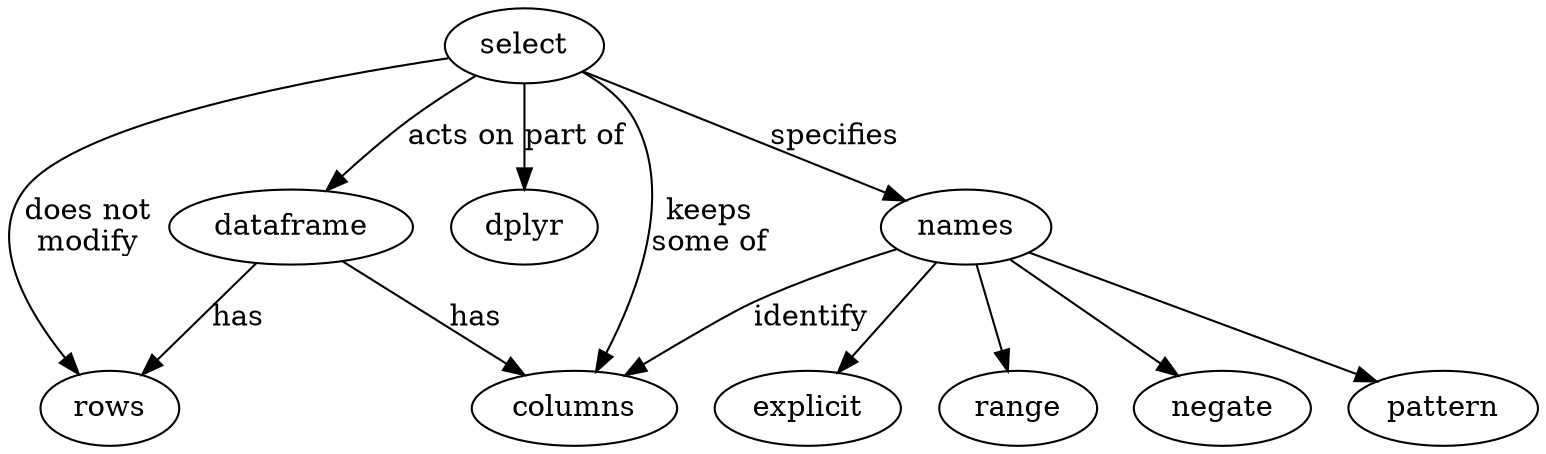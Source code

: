 digraph "select" {
    select -> rows [label="does not\nmodify"];
    select -> dataframe [label="acts on"];
    select -> dplyr [label="part of"];
    select -> columns [label="keeps\nsome of"];
    select -> names [label="specifies"];
    dataframe -> rows [label="has"];
    dataframe -> columns [label="has"];
    names -> columns [label="identify"];
    names -> explicit;
    names -> range;
    names -> negate;
    names -> pattern;
}
